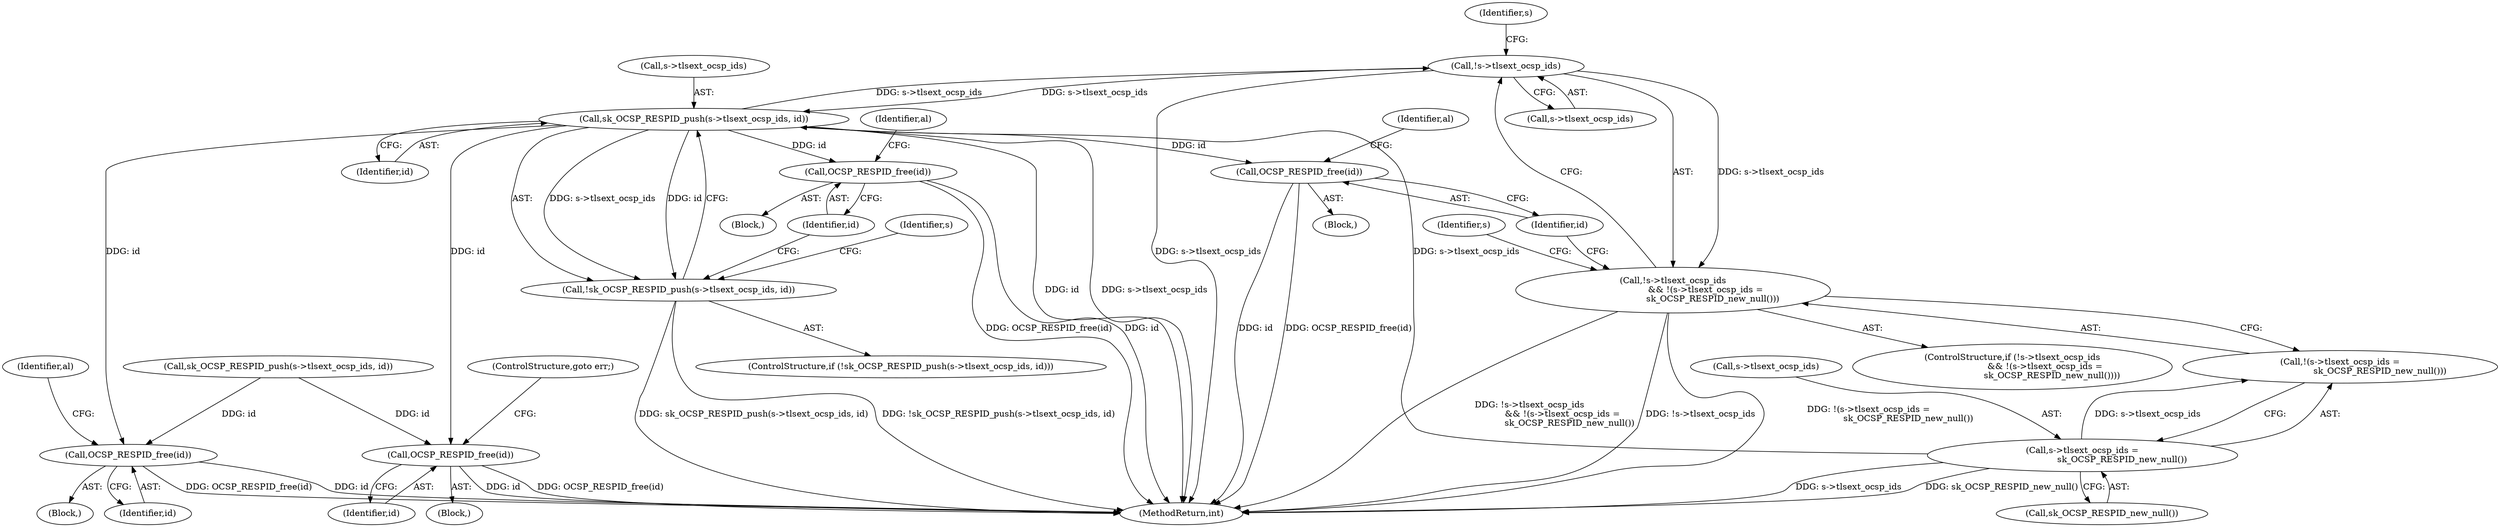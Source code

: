 digraph "1_openssl_2c0d295e26306e15a92eb23a84a1802005c1c137@del" {
"1001062" [label="(Call,!s->tlsext_ocsp_ids)"];
"1001083" [label="(Call,sk_OCSP_RESPID_push(s->tlsext_ocsp_ids, id))"];
"1001062" [label="(Call,!s->tlsext_ocsp_ids)"];
"1001067" [label="(Call,s->tlsext_ocsp_ids =\n                             sk_OCSP_RESPID_new_null())"];
"1001061" [label="(Call,!s->tlsext_ocsp_ids\n                        && !(s->tlsext_ocsp_ids =\n                             sk_OCSP_RESPID_new_null()))"];
"1001033" [label="(Call,OCSP_RESPID_free(id))"];
"1001057" [label="(Call,OCSP_RESPID_free(id))"];
"1001073" [label="(Call,OCSP_RESPID_free(id))"];
"1001082" [label="(Call,!sk_OCSP_RESPID_push(s->tlsext_ocsp_ids, id))"];
"1001089" [label="(Call,OCSP_RESPID_free(id))"];
"1001032" [label="(Block,)"];
"1001057" [label="(Call,OCSP_RESPID_free(id))"];
"1001083" [label="(Call,sk_OCSP_RESPID_push(s->tlsext_ocsp_ids, id))"];
"1001061" [label="(Call,!s->tlsext_ocsp_ids\n                        && !(s->tlsext_ocsp_ids =\n                             sk_OCSP_RESPID_new_null()))"];
"1001011" [label="(Block,)"];
"1001093" [label="(Identifier,al)"];
"1001082" [label="(Call,!sk_OCSP_RESPID_push(s->tlsext_ocsp_ids, id))"];
"1001087" [label="(Identifier,id)"];
"1001072" [label="(Block,)"];
"1001073" [label="(Call,OCSP_RESPID_free(id))"];
"1001074" [label="(Identifier,id)"];
"1001069" [label="(Identifier,s)"];
"1001058" [label="(Identifier,id)"];
"1001066" [label="(Call,!(s->tlsext_ocsp_ids =\n                             sk_OCSP_RESPID_new_null()))"];
"1001089" [label="(Call,OCSP_RESPID_free(id))"];
"1001043" [label="(Call,sk_OCSP_RESPID_push(s->tlsext_ocsp_ids, id))"];
"1001037" [label="(Identifier,al)"];
"1001088" [label="(Block,)"];
"1001084" [label="(Call,s->tlsext_ocsp_ids)"];
"1001067" [label="(Call,s->tlsext_ocsp_ids =\n                             sk_OCSP_RESPID_new_null())"];
"1001077" [label="(Identifier,al)"];
"1001090" [label="(Identifier,id)"];
"1001063" [label="(Call,s->tlsext_ocsp_ids)"];
"1001062" [label="(Call,!s->tlsext_ocsp_ids)"];
"1001033" [label="(Call,OCSP_RESPID_free(id))"];
"1001059" [label="(ControlStructure,goto err;)"];
"1001068" [label="(Call,s->tlsext_ocsp_ids)"];
"1001138" [label="(Identifier,s)"];
"1001071" [label="(Call,sk_OCSP_RESPID_new_null())"];
"1001268" [label="(MethodReturn,int)"];
"1001081" [label="(ControlStructure,if (!sk_OCSP_RESPID_push(s->tlsext_ocsp_ids, id)))"];
"1001060" [label="(ControlStructure,if (!s->tlsext_ocsp_ids\n                        && !(s->tlsext_ocsp_ids =\n                             sk_OCSP_RESPID_new_null())))"];
"1001034" [label="(Identifier,id)"];
"1001085" [label="(Identifier,s)"];
"1001062" -> "1001061"  [label="AST: "];
"1001062" -> "1001063"  [label="CFG: "];
"1001063" -> "1001062"  [label="AST: "];
"1001069" -> "1001062"  [label="CFG: "];
"1001061" -> "1001062"  [label="CFG: "];
"1001062" -> "1001268"  [label="DDG: s->tlsext_ocsp_ids"];
"1001062" -> "1001061"  [label="DDG: s->tlsext_ocsp_ids"];
"1001083" -> "1001062"  [label="DDG: s->tlsext_ocsp_ids"];
"1001062" -> "1001083"  [label="DDG: s->tlsext_ocsp_ids"];
"1001083" -> "1001082"  [label="AST: "];
"1001083" -> "1001087"  [label="CFG: "];
"1001084" -> "1001083"  [label="AST: "];
"1001087" -> "1001083"  [label="AST: "];
"1001082" -> "1001083"  [label="CFG: "];
"1001083" -> "1001268"  [label="DDG: id"];
"1001083" -> "1001268"  [label="DDG: s->tlsext_ocsp_ids"];
"1001083" -> "1001033"  [label="DDG: id"];
"1001083" -> "1001057"  [label="DDG: id"];
"1001083" -> "1001073"  [label="DDG: id"];
"1001083" -> "1001082"  [label="DDG: s->tlsext_ocsp_ids"];
"1001083" -> "1001082"  [label="DDG: id"];
"1001067" -> "1001083"  [label="DDG: s->tlsext_ocsp_ids"];
"1001083" -> "1001089"  [label="DDG: id"];
"1001067" -> "1001066"  [label="AST: "];
"1001067" -> "1001071"  [label="CFG: "];
"1001068" -> "1001067"  [label="AST: "];
"1001071" -> "1001067"  [label="AST: "];
"1001066" -> "1001067"  [label="CFG: "];
"1001067" -> "1001268"  [label="DDG: s->tlsext_ocsp_ids"];
"1001067" -> "1001268"  [label="DDG: sk_OCSP_RESPID_new_null()"];
"1001067" -> "1001066"  [label="DDG: s->tlsext_ocsp_ids"];
"1001061" -> "1001060"  [label="AST: "];
"1001061" -> "1001066"  [label="CFG: "];
"1001066" -> "1001061"  [label="AST: "];
"1001074" -> "1001061"  [label="CFG: "];
"1001085" -> "1001061"  [label="CFG: "];
"1001061" -> "1001268"  [label="DDG: !s->tlsext_ocsp_ids"];
"1001061" -> "1001268"  [label="DDG: !(s->tlsext_ocsp_ids =\n                             sk_OCSP_RESPID_new_null())"];
"1001061" -> "1001268"  [label="DDG: !s->tlsext_ocsp_ids\n                        && !(s->tlsext_ocsp_ids =\n                             sk_OCSP_RESPID_new_null())"];
"1001033" -> "1001032"  [label="AST: "];
"1001033" -> "1001034"  [label="CFG: "];
"1001034" -> "1001033"  [label="AST: "];
"1001037" -> "1001033"  [label="CFG: "];
"1001033" -> "1001268"  [label="DDG: OCSP_RESPID_free(id)"];
"1001033" -> "1001268"  [label="DDG: id"];
"1001043" -> "1001033"  [label="DDG: id"];
"1001057" -> "1001011"  [label="AST: "];
"1001057" -> "1001058"  [label="CFG: "];
"1001058" -> "1001057"  [label="AST: "];
"1001059" -> "1001057"  [label="CFG: "];
"1001057" -> "1001268"  [label="DDG: OCSP_RESPID_free(id)"];
"1001057" -> "1001268"  [label="DDG: id"];
"1001043" -> "1001057"  [label="DDG: id"];
"1001073" -> "1001072"  [label="AST: "];
"1001073" -> "1001074"  [label="CFG: "];
"1001074" -> "1001073"  [label="AST: "];
"1001077" -> "1001073"  [label="CFG: "];
"1001073" -> "1001268"  [label="DDG: id"];
"1001073" -> "1001268"  [label="DDG: OCSP_RESPID_free(id)"];
"1001082" -> "1001081"  [label="AST: "];
"1001090" -> "1001082"  [label="CFG: "];
"1001138" -> "1001082"  [label="CFG: "];
"1001082" -> "1001268"  [label="DDG: sk_OCSP_RESPID_push(s->tlsext_ocsp_ids, id)"];
"1001082" -> "1001268"  [label="DDG: !sk_OCSP_RESPID_push(s->tlsext_ocsp_ids, id)"];
"1001089" -> "1001088"  [label="AST: "];
"1001089" -> "1001090"  [label="CFG: "];
"1001090" -> "1001089"  [label="AST: "];
"1001093" -> "1001089"  [label="CFG: "];
"1001089" -> "1001268"  [label="DDG: OCSP_RESPID_free(id)"];
"1001089" -> "1001268"  [label="DDG: id"];
}

